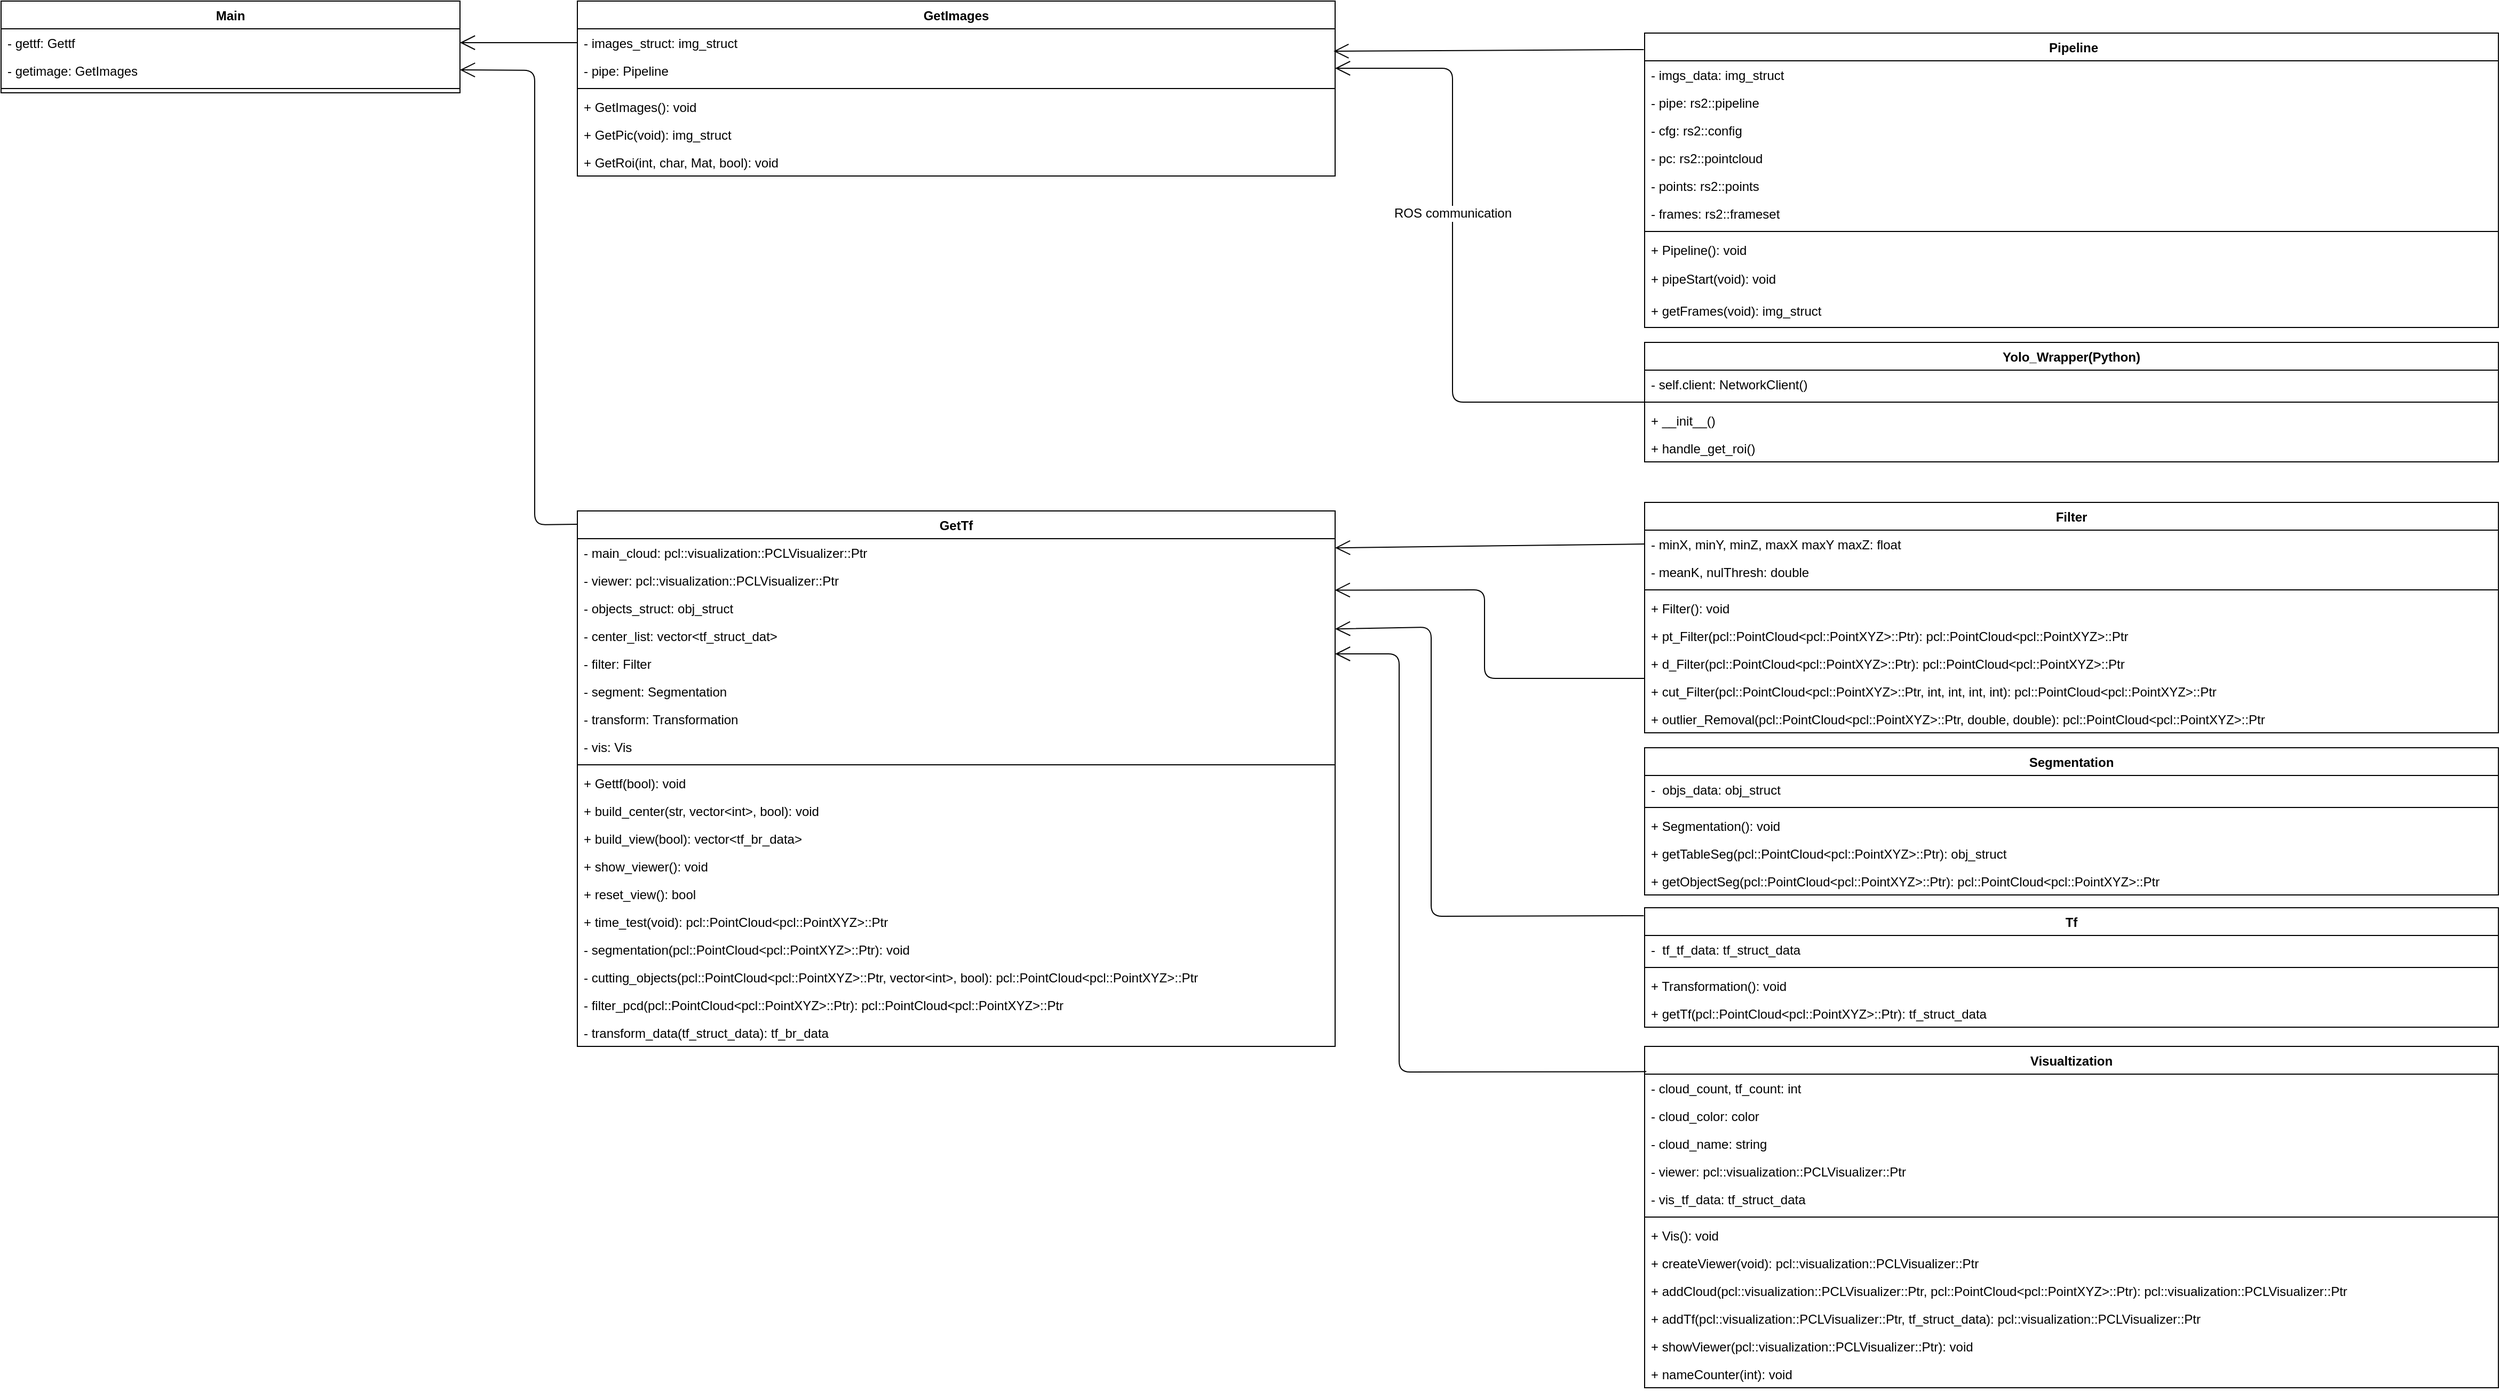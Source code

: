 <mxfile version="12.4.3" type="device" pages="1"><diagram id="rO0mdo0Z23BZPeahZ9SL" name="Page-1"><mxGraphModel dx="3666" dy="1578" grid="1" gridSize="10" guides="1" tooltips="1" connect="1" arrows="1" fold="1" page="1" pageScale="1" pageWidth="850" pageHeight="1100" math="0" shadow="0"><root><mxCell id="0"/><mxCell id="1" parent="0"/><mxCell id="HIsi_3Nj0RYe7BvJdsPi-1" value="Pipeline" style="swimlane;fontStyle=1;align=center;verticalAlign=top;childLayout=stackLayout;horizontal=1;startSize=26;horizontalStack=0;resizeParent=1;resizeParentMax=0;resizeLast=0;collapsible=1;marginBottom=0;spacingLeft=4;spacingTop=0;spacing=2;" parent="1" vertex="1"><mxGeometry x="920" y="50" width="800" height="276" as="geometry"/></mxCell><mxCell id="ok1sYWKy3wzwt7-g7-4R-15" value="- imgs_data: img_struct" style="text;strokeColor=none;fillColor=none;align=left;verticalAlign=top;spacingLeft=4;spacingRight=4;overflow=hidden;rotatable=0;points=[[0,0.5],[1,0.5]];portConstraint=eastwest;spacingTop=0;spacing=2;" parent="HIsi_3Nj0RYe7BvJdsPi-1" vertex="1"><mxGeometry y="26" width="800" height="26" as="geometry"/></mxCell><mxCell id="ok1sYWKy3wzwt7-g7-4R-16" value="- pipe: rs2::pipeline" style="text;strokeColor=none;fillColor=none;align=left;verticalAlign=top;spacingLeft=4;spacingRight=4;overflow=hidden;rotatable=0;points=[[0,0.5],[1,0.5]];portConstraint=eastwest;spacingTop=0;spacing=2;" parent="HIsi_3Nj0RYe7BvJdsPi-1" vertex="1"><mxGeometry y="52" width="800" height="26" as="geometry"/></mxCell><mxCell id="ok1sYWKy3wzwt7-g7-4R-17" value="- cfg: rs2::config" style="text;strokeColor=none;fillColor=none;align=left;verticalAlign=top;spacingLeft=4;spacingRight=4;overflow=hidden;rotatable=0;points=[[0,0.5],[1,0.5]];portConstraint=eastwest;spacingTop=0;spacing=2;" parent="HIsi_3Nj0RYe7BvJdsPi-1" vertex="1"><mxGeometry y="78" width="800" height="26" as="geometry"/></mxCell><mxCell id="ok1sYWKy3wzwt7-g7-4R-18" value="- pc: rs2::pointcloud" style="text;strokeColor=none;fillColor=none;align=left;verticalAlign=top;spacingLeft=4;spacingRight=4;overflow=hidden;rotatable=0;points=[[0,0.5],[1,0.5]];portConstraint=eastwest;spacingTop=0;spacing=2;" parent="HIsi_3Nj0RYe7BvJdsPi-1" vertex="1"><mxGeometry y="104" width="800" height="26" as="geometry"/></mxCell><mxCell id="ok1sYWKy3wzwt7-g7-4R-14" value="- points: rs2::points" style="text;strokeColor=none;fillColor=none;align=left;verticalAlign=top;spacingLeft=4;spacingRight=4;overflow=hidden;rotatable=0;points=[[0,0.5],[1,0.5]];portConstraint=eastwest;spacingTop=0;spacing=2;" parent="HIsi_3Nj0RYe7BvJdsPi-1" vertex="1"><mxGeometry y="130" width="800" height="26" as="geometry"/></mxCell><mxCell id="ok1sYWKy3wzwt7-g7-4R-13" value="- frames: rs2::frameset&#xA;" style="text;strokeColor=none;fillColor=none;align=left;verticalAlign=top;spacingLeft=4;spacingRight=4;overflow=hidden;rotatable=0;points=[[0,0.5],[1,0.5]];portConstraint=eastwest;spacingTop=0;spacing=2;" parent="HIsi_3Nj0RYe7BvJdsPi-1" vertex="1"><mxGeometry y="156" width="800" height="26" as="geometry"/></mxCell><mxCell id="18BfnXjqSlgmNeAh_Z41-7" value="" style="line;strokeWidth=1;fillColor=none;align=left;verticalAlign=middle;spacingTop=0;spacingLeft=3;spacingRight=3;rotatable=0;labelPosition=right;points=[];portConstraint=eastwest;spacing=2;" parent="HIsi_3Nj0RYe7BvJdsPi-1" vertex="1"><mxGeometry y="182" width="800" height="8" as="geometry"/></mxCell><mxCell id="HIsi_3Nj0RYe7BvJdsPi-4" value="+ Pipeline(): void" style="text;strokeColor=none;fillColor=none;align=left;verticalAlign=top;spacingLeft=4;spacingRight=4;overflow=hidden;rotatable=0;points=[[0,0.5],[1,0.5]];portConstraint=eastwest;spacingTop=0;spacing=2;" parent="HIsi_3Nj0RYe7BvJdsPi-1" vertex="1"><mxGeometry y="190" width="800" height="26" as="geometry"/></mxCell><mxCell id="18BfnXjqSlgmNeAh_Z41-1" value="&lt;div align=&quot;left&quot;&gt;+ pipeStart(void): void&lt;br&gt;&lt;/div&gt;" style="text;html=1;strokeColor=none;fillColor=none;align=left;verticalAlign=middle;whiteSpace=wrap;rounded=0;spacingRight=4;spacingLeft=4;spacingTop=0;spacing=2;" parent="HIsi_3Nj0RYe7BvJdsPi-1" vertex="1"><mxGeometry y="216" width="800" height="30" as="geometry"/></mxCell><mxCell id="18BfnXjqSlgmNeAh_Z41-2" value="+ getFrames(void): img_struct" style="text;html=1;strokeColor=none;fillColor=none;align=left;verticalAlign=middle;whiteSpace=wrap;rounded=0;spacingRight=4;spacingLeft=4;spacingTop=0;spacing=2;" parent="HIsi_3Nj0RYe7BvJdsPi-1" vertex="1"><mxGeometry y="246" width="800" height="30" as="geometry"/></mxCell><mxCell id="HIsi_3Nj0RYe7BvJdsPi-6" value="Visualtization" style="swimlane;fontStyle=1;align=center;verticalAlign=top;childLayout=stackLayout;horizontal=1;startSize=26;horizontalStack=0;resizeParent=1;resizeParentMax=0;resizeLast=0;collapsible=1;marginBottom=0;spacingTop=0;spacing=2;" parent="1" vertex="1"><mxGeometry x="920" y="1000" width="800" height="320" as="geometry"/></mxCell><mxCell id="HIsi_3Nj0RYe7BvJdsPi-34" value="- cloud_count, tf_count: int" style="text;strokeColor=none;fillColor=none;align=left;verticalAlign=top;spacingLeft=4;spacingRight=4;overflow=hidden;rotatable=0;points=[[0,0.5],[1,0.5]];portConstraint=eastwest;spacingTop=0;spacing=2;" parent="HIsi_3Nj0RYe7BvJdsPi-6" vertex="1"><mxGeometry y="26" width="800" height="26" as="geometry"/></mxCell><mxCell id="HIsi_3Nj0RYe7BvJdsPi-36" value="- cloud_color: color" style="text;strokeColor=none;fillColor=none;align=left;verticalAlign=top;spacingLeft=4;spacingRight=4;overflow=hidden;rotatable=0;points=[[0,0.5],[1,0.5]];portConstraint=eastwest;spacingTop=0;spacing=2;" parent="HIsi_3Nj0RYe7BvJdsPi-6" vertex="1"><mxGeometry y="52" width="800" height="26" as="geometry"/></mxCell><mxCell id="Me2MbizhRvYAmYym80AJ-8" value="- cloud_name: string" style="text;strokeColor=none;fillColor=none;align=left;verticalAlign=top;spacingLeft=4;spacingRight=4;overflow=hidden;rotatable=0;points=[[0,0.5],[1,0.5]];portConstraint=eastwest;spacingTop=0;spacing=2;" parent="HIsi_3Nj0RYe7BvJdsPi-6" vertex="1"><mxGeometry y="78" width="800" height="26" as="geometry"/></mxCell><mxCell id="HIsi_3Nj0RYe7BvJdsPi-31" value="- viewer: pcl::visualization::PCLVisualizer::Ptr" style="text;strokeColor=none;fillColor=none;align=left;verticalAlign=top;spacingLeft=4;spacingRight=4;overflow=hidden;rotatable=0;points=[[0,0.5],[1,0.5]];portConstraint=eastwest;spacingTop=0;spacing=2;" parent="HIsi_3Nj0RYe7BvJdsPi-6" vertex="1"><mxGeometry y="104" width="800" height="26" as="geometry"/></mxCell><mxCell id="Me2MbizhRvYAmYym80AJ-7" value="- vis_tf_data: tf_struct_data" style="text;strokeColor=none;fillColor=none;align=left;verticalAlign=top;spacingLeft=4;spacingRight=4;overflow=hidden;rotatable=0;points=[[0,0.5],[1,0.5]];portConstraint=eastwest;spacingTop=0;spacing=2;" parent="HIsi_3Nj0RYe7BvJdsPi-6" vertex="1"><mxGeometry y="130" width="800" height="26" as="geometry"/></mxCell><mxCell id="HIsi_3Nj0RYe7BvJdsPi-8" value="" style="line;strokeWidth=1;fillColor=none;align=left;verticalAlign=middle;spacingTop=0;spacingLeft=3;spacingRight=3;rotatable=0;labelPosition=right;points=[];portConstraint=eastwest;spacing=2;" parent="HIsi_3Nj0RYe7BvJdsPi-6" vertex="1"><mxGeometry y="156" width="800" height="8" as="geometry"/></mxCell><mxCell id="fBQFife1xkT06wB01PSM-3" value="+ Vis(): void" style="text;strokeColor=none;fillColor=none;align=left;verticalAlign=top;spacingLeft=4;spacingRight=4;overflow=hidden;rotatable=0;points=[[0,0.5],[1,0.5]];portConstraint=eastwest;spacingTop=0;spacing=2;" vertex="1" parent="HIsi_3Nj0RYe7BvJdsPi-6"><mxGeometry y="164" width="800" height="26" as="geometry"/></mxCell><mxCell id="HIsi_3Nj0RYe7BvJdsPi-15" value="+ createViewer(void): pcl::visualization::PCLVisualizer::Ptr" style="text;strokeColor=none;fillColor=none;align=left;verticalAlign=top;spacingLeft=4;spacingRight=4;overflow=hidden;rotatable=0;points=[[0,0.5],[1,0.5]];portConstraint=eastwest;spacingTop=0;spacing=2;" parent="HIsi_3Nj0RYe7BvJdsPi-6" vertex="1"><mxGeometry y="190" width="800" height="26" as="geometry"/></mxCell><mxCell id="HIsi_3Nj0RYe7BvJdsPi-37" value="+ addCloud(pcl::visualization::PCLVisualizer::Ptr, pcl::PointCloud&lt;pcl::PointXYZ&gt;::Ptr): pcl::visualization::PCLVisualizer::Ptr" style="text;strokeColor=none;fillColor=none;align=left;verticalAlign=top;spacingLeft=4;spacingRight=4;overflow=hidden;rotatable=0;points=[[0,0.5],[1,0.5]];portConstraint=eastwest;spacingTop=0;spacing=2;" parent="HIsi_3Nj0RYe7BvJdsPi-6" vertex="1"><mxGeometry y="216" width="800" height="26" as="geometry"/></mxCell><mxCell id="u7ziaBiFjHm4syPlDuHI-1" value="+ addTf(pcl::visualization::PCLVisualizer::Ptr, tf_struct_data): pcl::visualization::PCLVisualizer::Ptr" style="text;strokeColor=none;fillColor=none;align=left;verticalAlign=top;spacingLeft=4;spacingRight=4;overflow=hidden;rotatable=0;points=[[0,0.5],[1,0.5]];portConstraint=eastwest;spacingTop=0;spacing=2;" parent="HIsi_3Nj0RYe7BvJdsPi-6" vertex="1"><mxGeometry y="242" width="800" height="26" as="geometry"/></mxCell><mxCell id="Wdoib3fpIFbqhbCEzAN1-9" value="+ showViewer(pcl::visualization::PCLVisualizer::Ptr): void" style="text;strokeColor=none;fillColor=none;align=left;verticalAlign=top;spacingLeft=4;spacingRight=4;overflow=hidden;rotatable=0;points=[[0,0.5],[1,0.5]];portConstraint=eastwest;spacingTop=0;spacing=2;" parent="HIsi_3Nj0RYe7BvJdsPi-6" vertex="1"><mxGeometry y="268" width="800" height="26" as="geometry"/></mxCell><mxCell id="HIsi_3Nj0RYe7BvJdsPi-9" value="+ nameCounter(int): void" style="text;strokeColor=none;fillColor=none;align=left;verticalAlign=top;spacingLeft=4;spacingRight=4;overflow=hidden;rotatable=0;points=[[0,0.5],[1,0.5]];portConstraint=eastwest;spacingTop=0;spacing=2;" parent="HIsi_3Nj0RYe7BvJdsPi-6" vertex="1"><mxGeometry y="294" width="800" height="26" as="geometry"/></mxCell><mxCell id="HIsi_3Nj0RYe7BvJdsPi-10" value="Main" style="swimlane;fontStyle=1;align=center;verticalAlign=top;childLayout=stackLayout;horizontal=1;startSize=26;horizontalStack=0;resizeParent=1;resizeParentMax=0;resizeLast=0;collapsible=1;marginBottom=0;" parent="1" vertex="1"><mxGeometry x="-620" y="20" width="430" height="86" as="geometry"/></mxCell><mxCell id="-PtqeOpKMAuD7HerTCG5-8" value="- gettf: Gettf" style="text;strokeColor=none;fillColor=none;align=left;verticalAlign=top;spacingLeft=4;spacingRight=4;overflow=hidden;rotatable=0;points=[[0,0.5],[1,0.5]];portConstraint=eastwest;spacingTop=0;spacing=2;" parent="HIsi_3Nj0RYe7BvJdsPi-10" vertex="1"><mxGeometry y="26" width="430" height="26" as="geometry"/></mxCell><mxCell id="-PtqeOpKMAuD7HerTCG5-9" value="- getimage: GetImages" style="text;strokeColor=none;fillColor=none;align=left;verticalAlign=top;spacingLeft=4;spacingRight=4;overflow=hidden;rotatable=0;points=[[0,0.5],[1,0.5]];portConstraint=eastwest;spacingTop=0;spacing=2;" parent="HIsi_3Nj0RYe7BvJdsPi-10" vertex="1"><mxGeometry y="52" width="430" height="26" as="geometry"/></mxCell><mxCell id="HIsi_3Nj0RYe7BvJdsPi-12" value="" style="line;strokeWidth=1;fillColor=none;align=left;verticalAlign=middle;spacingTop=-1;spacingLeft=3;spacingRight=3;rotatable=0;labelPosition=right;points=[];portConstraint=eastwest;" parent="HIsi_3Nj0RYe7BvJdsPi-10" vertex="1"><mxGeometry y="78" width="430" height="8" as="geometry"/></mxCell><mxCell id="HIsi_3Nj0RYe7BvJdsPi-22" value="GetTf" style="swimlane;fontStyle=1;align=center;verticalAlign=top;childLayout=stackLayout;horizontal=1;startSize=26;horizontalStack=0;resizeParent=1;resizeParentMax=0;resizeLast=0;collapsible=1;marginBottom=0;spacingTop=0;spacing=2;" parent="1" vertex="1"><mxGeometry x="-80" y="498" width="710" height="502" as="geometry"/></mxCell><mxCell id="Wdoib3fpIFbqhbCEzAN1-18" value="- main_cloud: pcl::visualization::PCLVisualizer::Ptr" style="text;strokeColor=none;fillColor=none;align=left;verticalAlign=top;spacingLeft=4;spacingRight=4;overflow=hidden;rotatable=0;points=[[0,0.5],[1,0.5]];portConstraint=eastwest;spacingTop=0;spacing=2;" parent="HIsi_3Nj0RYe7BvJdsPi-22" vertex="1"><mxGeometry y="26" width="710" height="26" as="geometry"/></mxCell><mxCell id="gz7pYdb8E-jPGKPSXRH7-1" value="- viewer: pcl::visualization::PCLVisualizer::Ptr" style="text;strokeColor=none;fillColor=none;align=left;verticalAlign=top;spacingLeft=4;spacingRight=4;overflow=hidden;rotatable=0;points=[[0,0.5],[1,0.5]];portConstraint=eastwest;spacingTop=0;spacing=2;" parent="HIsi_3Nj0RYe7BvJdsPi-22" vertex="1"><mxGeometry y="52" width="710" height="26" as="geometry"/></mxCell><mxCell id="dneKjizdSWfvN2k3aJgB-3" value="- objects_struct: obj_struct" style="text;strokeColor=none;fillColor=none;align=left;verticalAlign=top;spacingLeft=4;spacingRight=4;overflow=hidden;rotatable=0;points=[[0,0.5],[1,0.5]];portConstraint=eastwest;spacingTop=0;spacing=2;" parent="HIsi_3Nj0RYe7BvJdsPi-22" vertex="1"><mxGeometry y="78" width="710" height="26" as="geometry"/></mxCell><mxCell id="dneKjizdSWfvN2k3aJgB-2" value="- center_list: vector&lt;tf_struct_dat&gt;" style="text;strokeColor=none;fillColor=none;align=left;verticalAlign=top;spacingLeft=4;spacingRight=4;overflow=hidden;rotatable=0;points=[[0,0.5],[1,0.5]];portConstraint=eastwest;spacingTop=0;spacing=2;" parent="HIsi_3Nj0RYe7BvJdsPi-22" vertex="1"><mxGeometry y="104" width="710" height="26" as="geometry"/></mxCell><mxCell id="Wdoib3fpIFbqhbCEzAN1-19" value="- filter: Filter" style="text;strokeColor=none;fillColor=none;align=left;verticalAlign=top;spacingLeft=4;spacingRight=4;overflow=hidden;rotatable=0;points=[[0,0.5],[1,0.5]];portConstraint=eastwest;spacingTop=0;spacing=2;" parent="HIsi_3Nj0RYe7BvJdsPi-22" vertex="1"><mxGeometry y="130" width="710" height="26" as="geometry"/></mxCell><mxCell id="HIsi_3Nj0RYe7BvJdsPi-17" value="- segment: Segmentation" style="text;strokeColor=none;fillColor=none;align=left;verticalAlign=top;spacingLeft=4;spacingRight=4;overflow=hidden;rotatable=0;points=[[0,0.5],[1,0.5]];portConstraint=eastwest;spacingTop=0;spacing=2;" parent="HIsi_3Nj0RYe7BvJdsPi-22" vertex="1"><mxGeometry y="156" width="710" height="26" as="geometry"/></mxCell><mxCell id="Wdoib3fpIFbqhbCEzAN1-17" value="- transform: Transformation" style="text;strokeColor=none;fillColor=none;align=left;verticalAlign=top;spacingLeft=4;spacingRight=4;overflow=hidden;rotatable=0;points=[[0,0.5],[1,0.5]];portConstraint=eastwest;spacingTop=0;spacing=2;" parent="HIsi_3Nj0RYe7BvJdsPi-22" vertex="1"><mxGeometry y="182" width="710" height="26" as="geometry"/></mxCell><mxCell id="HIsi_3Nj0RYe7BvJdsPi-18" value="- vis: Vis" style="text;strokeColor=none;fillColor=none;align=left;verticalAlign=top;spacingLeft=4;spacingRight=4;overflow=hidden;rotatable=0;points=[[0,0.5],[1,0.5]];portConstraint=eastwest;spacingTop=0;spacing=2;" parent="HIsi_3Nj0RYe7BvJdsPi-22" vertex="1"><mxGeometry y="208" width="710" height="26" as="geometry"/></mxCell><mxCell id="HIsi_3Nj0RYe7BvJdsPi-23" value="" style="line;strokeWidth=1;fillColor=none;align=left;verticalAlign=middle;spacingTop=0;spacingLeft=3;spacingRight=3;rotatable=0;labelPosition=right;points=[];portConstraint=eastwest;spacing=2;" parent="HIsi_3Nj0RYe7BvJdsPi-22" vertex="1"><mxGeometry y="234" width="710" height="8" as="geometry"/></mxCell><mxCell id="Me2MbizhRvYAmYym80AJ-9" value="+ Gettf(bool): void" style="text;strokeColor=none;fillColor=none;align=left;verticalAlign=top;spacingLeft=4;spacingRight=4;overflow=hidden;rotatable=0;points=[[0,0.5],[1,0.5]];portConstraint=eastwest;spacingTop=0;spacing=2;" parent="HIsi_3Nj0RYe7BvJdsPi-22" vertex="1"><mxGeometry y="242" width="710" height="26" as="geometry"/></mxCell><mxCell id="Me2MbizhRvYAmYym80AJ-16" value="+ build_center(str, vector&lt;int&gt;, bool): void" style="text;strokeColor=none;fillColor=none;align=left;verticalAlign=top;spacingLeft=4;spacingRight=4;overflow=hidden;rotatable=0;points=[[0,0.5],[1,0.5]];portConstraint=eastwest;spacingTop=0;spacing=2;" parent="HIsi_3Nj0RYe7BvJdsPi-22" vertex="1"><mxGeometry y="268" width="710" height="26" as="geometry"/></mxCell><mxCell id="Me2MbizhRvYAmYym80AJ-14" value="+ build_view(bool): vector&lt;tf_br_data&gt;" style="text;strokeColor=none;fillColor=none;align=left;verticalAlign=top;spacingLeft=4;spacingRight=4;overflow=hidden;rotatable=0;points=[[0,0.5],[1,0.5]];portConstraint=eastwest;spacingTop=0;spacing=2;" parent="HIsi_3Nj0RYe7BvJdsPi-22" vertex="1"><mxGeometry y="294" width="710" height="26" as="geometry"/></mxCell><mxCell id="dneKjizdSWfvN2k3aJgB-5" value="+ show_viewer(): void" style="text;strokeColor=none;fillColor=none;align=left;verticalAlign=top;spacingLeft=4;spacingRight=4;overflow=hidden;rotatable=0;points=[[0,0.5],[1,0.5]];portConstraint=eastwest;spacingTop=0;spacing=2;" parent="HIsi_3Nj0RYe7BvJdsPi-22" vertex="1"><mxGeometry y="320" width="710" height="26" as="geometry"/></mxCell><mxCell id="-PtqeOpKMAuD7HerTCG5-15" value="+ reset_view(): bool" style="text;strokeColor=none;fillColor=none;align=left;verticalAlign=top;spacingLeft=4;spacingRight=4;overflow=hidden;rotatable=0;points=[[0,0.5],[1,0.5]];portConstraint=eastwest;spacingTop=0;spacing=2;" parent="HIsi_3Nj0RYe7BvJdsPi-22" vertex="1"><mxGeometry y="346" width="710" height="26" as="geometry"/></mxCell><mxCell id="Me2MbizhRvYAmYym80AJ-15" value="+ time_test(void): pcl::PointCloud&lt;pcl::PointXYZ&gt;::Ptr" style="text;strokeColor=none;fillColor=none;align=left;verticalAlign=top;spacingLeft=4;spacingRight=4;overflow=hidden;rotatable=0;points=[[0,0.5],[1,0.5]];portConstraint=eastwest;spacingTop=0;spacing=2;" parent="HIsi_3Nj0RYe7BvJdsPi-22" vertex="1"><mxGeometry y="372" width="710" height="26" as="geometry"/></mxCell><mxCell id="gz7pYdb8E-jPGKPSXRH7-3" value="- segmentation(pcl::PointCloud&lt;pcl::PointXYZ&gt;::Ptr): void&#xA;" style="text;strokeColor=none;fillColor=none;align=left;verticalAlign=top;spacingLeft=4;spacingRight=4;overflow=hidden;rotatable=0;points=[[0,0.5],[1,0.5]];portConstraint=eastwest;spacingTop=0;spacing=2;" parent="HIsi_3Nj0RYe7BvJdsPi-22" vertex="1"><mxGeometry y="398" width="710" height="26" as="geometry"/></mxCell><mxCell id="gz7pYdb8E-jPGKPSXRH7-2" value="- cutting_objects(pcl::PointCloud&lt;pcl::PointXYZ&gt;::Ptr, vector&lt;int&gt;, bool): pcl::PointCloud&lt;pcl::PointXYZ&gt;::Ptr&#xA;" style="text;strokeColor=none;fillColor=none;align=left;verticalAlign=top;spacingLeft=4;spacingRight=4;overflow=hidden;rotatable=0;points=[[0,0.5],[1,0.5]];portConstraint=eastwest;spacingTop=0;spacing=2;" parent="HIsi_3Nj0RYe7BvJdsPi-22" vertex="1"><mxGeometry y="424" width="710" height="26" as="geometry"/></mxCell><mxCell id="gz7pYdb8E-jPGKPSXRH7-26" value="- filter_pcd(pcl::PointCloud&lt;pcl::PointXYZ&gt;::Ptr): pcl::PointCloud&lt;pcl::PointXYZ&gt;::Ptr&#xA;" style="text;strokeColor=none;fillColor=none;align=left;verticalAlign=top;spacingLeft=4;spacingRight=4;overflow=hidden;rotatable=0;points=[[0,0.5],[1,0.5]];portConstraint=eastwest;spacingTop=0;spacing=2;" parent="HIsi_3Nj0RYe7BvJdsPi-22" vertex="1"><mxGeometry y="450" width="710" height="26" as="geometry"/></mxCell><mxCell id="gz7pYdb8E-jPGKPSXRH7-4" value="- transform_data(tf_struct_data): tf_br_data&#xA;" style="text;strokeColor=none;fillColor=none;align=left;verticalAlign=top;spacingLeft=4;spacingRight=4;overflow=hidden;rotatable=0;points=[[0,0.5],[1,0.5]];portConstraint=eastwest;spacingTop=0;spacing=2;" parent="HIsi_3Nj0RYe7BvJdsPi-22" vertex="1"><mxGeometry y="476" width="710" height="26" as="geometry"/></mxCell><mxCell id="Wdoib3fpIFbqhbCEzAN1-1" value="Filter" style="swimlane;fontStyle=1;align=center;verticalAlign=top;childLayout=stackLayout;horizontal=1;startSize=26;horizontalStack=0;resizeParent=1;resizeParentMax=0;resizeLast=0;collapsible=1;marginBottom=0;spacingTop=0;spacing=2;" parent="1" vertex="1"><mxGeometry x="920" y="490" width="800" height="216" as="geometry"/></mxCell><mxCell id="Me2MbizhRvYAmYym80AJ-4" value="- minX, minY, minZ, maxX maxY maxZ: float" style="text;strokeColor=none;fillColor=none;align=left;verticalAlign=top;spacingLeft=4;spacingRight=4;overflow=hidden;rotatable=0;points=[[0,0.5],[1,0.5]];portConstraint=eastwest;spacingTop=0;spacing=2;" parent="Wdoib3fpIFbqhbCEzAN1-1" vertex="1"><mxGeometry y="26" width="800" height="26" as="geometry"/></mxCell><mxCell id="fBQFife1xkT06wB01PSM-1" value="- meanK, nulThresh: double" style="text;strokeColor=none;fillColor=none;align=left;verticalAlign=top;spacingLeft=4;spacingRight=4;overflow=hidden;rotatable=0;points=[[0,0.5],[1,0.5]];portConstraint=eastwest;spacingTop=0;spacing=2;" vertex="1" parent="Wdoib3fpIFbqhbCEzAN1-1"><mxGeometry y="52" width="800" height="26" as="geometry"/></mxCell><mxCell id="Wdoib3fpIFbqhbCEzAN1-3" value="" style="line;strokeWidth=1;fillColor=none;align=left;verticalAlign=middle;spacingTop=0;spacingLeft=3;spacingRight=3;rotatable=0;labelPosition=right;points=[];portConstraint=eastwest;spacing=2;" parent="Wdoib3fpIFbqhbCEzAN1-1" vertex="1"><mxGeometry y="78" width="800" height="8" as="geometry"/></mxCell><mxCell id="Wdoib3fpIFbqhbCEzAN1-2" value="+ Filter(): void" style="text;strokeColor=none;fillColor=none;align=left;verticalAlign=top;spacingLeft=4;spacingRight=4;overflow=hidden;rotatable=0;points=[[0,0.5],[1,0.5]];portConstraint=eastwest;spacingTop=0;spacing=2;" parent="Wdoib3fpIFbqhbCEzAN1-1" vertex="1"><mxGeometry y="86" width="800" height="26" as="geometry"/></mxCell><mxCell id="Wdoib3fpIFbqhbCEzAN1-4" value="+ pt_Filter(pcl::PointCloud&lt;pcl::PointXYZ&gt;::Ptr): pcl::PointCloud&lt;pcl::PointXYZ&gt;::Ptr" style="text;strokeColor=none;fillColor=none;align=left;verticalAlign=top;spacingLeft=4;spacingRight=4;overflow=hidden;rotatable=0;points=[[0,0.5],[1,0.5]];portConstraint=eastwest;spacingTop=0;spacing=2;" parent="Wdoib3fpIFbqhbCEzAN1-1" vertex="1"><mxGeometry y="112" width="800" height="26" as="geometry"/></mxCell><mxCell id="-PtqeOpKMAuD7HerTCG5-16" value="+ d_Filter(pcl::PointCloud&lt;pcl::PointXYZ&gt;::Ptr): pcl::PointCloud&lt;pcl::PointXYZ&gt;::Ptr" style="text;strokeColor=none;fillColor=none;align=left;verticalAlign=top;spacingLeft=4;spacingRight=4;overflow=hidden;rotatable=0;points=[[0,0.5],[1,0.5]];portConstraint=eastwest;spacingTop=0;spacing=2;" parent="Wdoib3fpIFbqhbCEzAN1-1" vertex="1"><mxGeometry y="138" width="800" height="26" as="geometry"/></mxCell><mxCell id="-PtqeOpKMAuD7HerTCG5-17" value="+ cut_Filter(pcl::PointCloud&lt;pcl::PointXYZ&gt;::Ptr, int, int, int, int): pcl::PointCloud&lt;pcl::PointXYZ&gt;::Ptr" style="text;strokeColor=none;fillColor=none;align=left;verticalAlign=top;spacingLeft=4;spacingRight=4;overflow=hidden;rotatable=0;points=[[0,0.5],[1,0.5]];portConstraint=eastwest;spacingTop=0;spacing=2;" parent="Wdoib3fpIFbqhbCEzAN1-1" vertex="1"><mxGeometry y="164" width="800" height="26" as="geometry"/></mxCell><mxCell id="Me2MbizhRvYAmYym80AJ-2" value="+ outlier_Removal(pcl::PointCloud&lt;pcl::PointXYZ&gt;::Ptr, double, double): pcl::PointCloud&lt;pcl::PointXYZ&gt;::Ptr" style="text;strokeColor=none;fillColor=none;align=left;verticalAlign=top;spacingLeft=4;spacingRight=4;overflow=hidden;rotatable=0;points=[[0,0.5],[1,0.5]];portConstraint=eastwest;spacingTop=0;spacing=2;" parent="Wdoib3fpIFbqhbCEzAN1-1" vertex="1"><mxGeometry y="190" width="800" height="26" as="geometry"/></mxCell><mxCell id="Wdoib3fpIFbqhbCEzAN1-5" value="Segmentation" style="swimlane;fontStyle=1;align=center;verticalAlign=top;childLayout=stackLayout;horizontal=1;startSize=26;horizontalStack=0;resizeParent=1;resizeParentMax=0;resizeLast=0;collapsible=1;marginBottom=0;spacingTop=0;spacing=2;" parent="1" vertex="1"><mxGeometry x="920" y="720" width="800" height="138" as="geometry"/></mxCell><mxCell id="Wdoib3fpIFbqhbCEzAN1-6" value="-  objs_data: obj_struct" style="text;strokeColor=none;fillColor=none;align=left;verticalAlign=top;spacingLeft=4;spacingRight=4;overflow=hidden;rotatable=0;points=[[0,0.5],[1,0.5]];portConstraint=eastwest;spacingTop=0;spacing=2;" parent="Wdoib3fpIFbqhbCEzAN1-5" vertex="1"><mxGeometry y="26" width="800" height="26" as="geometry"/></mxCell><mxCell id="Wdoib3fpIFbqhbCEzAN1-7" value="" style="line;strokeWidth=1;fillColor=none;align=left;verticalAlign=middle;spacingTop=0;spacingLeft=3;spacingRight=3;rotatable=0;labelPosition=right;points=[];portConstraint=eastwest;spacing=2;" parent="Wdoib3fpIFbqhbCEzAN1-5" vertex="1"><mxGeometry y="52" width="800" height="8" as="geometry"/></mxCell><mxCell id="Me2MbizhRvYAmYym80AJ-5" value="+ Segmentation(): void" style="text;strokeColor=none;fillColor=none;align=left;verticalAlign=top;spacingLeft=4;spacingRight=4;overflow=hidden;rotatable=0;points=[[0,0.5],[1,0.5]];portConstraint=eastwest;spacingTop=0;spacing=2;" parent="Wdoib3fpIFbqhbCEzAN1-5" vertex="1"><mxGeometry y="60" width="800" height="26" as="geometry"/></mxCell><mxCell id="Wdoib3fpIFbqhbCEzAN1-12" value="+ getTableSeg(pcl::PointCloud&lt;pcl::PointXYZ&gt;::Ptr): obj_struct" style="text;strokeColor=none;fillColor=none;align=left;verticalAlign=top;spacingLeft=4;spacingRight=4;overflow=hidden;rotatable=0;points=[[0,0.5],[1,0.5]];portConstraint=eastwest;spacingTop=0;spacing=2;" parent="Wdoib3fpIFbqhbCEzAN1-5" vertex="1"><mxGeometry y="86" width="800" height="26" as="geometry"/></mxCell><mxCell id="Wdoib3fpIFbqhbCEzAN1-8" value="+ getObjectSeg(pcl::PointCloud&lt;pcl::PointXYZ&gt;::Ptr): pcl::PointCloud&lt;pcl::PointXYZ&gt;::Ptr" style="text;strokeColor=none;fillColor=none;align=left;verticalAlign=top;spacingLeft=4;spacingRight=4;overflow=hidden;rotatable=0;points=[[0,0.5],[1,0.5]];portConstraint=eastwest;spacingTop=0;spacing=2;" parent="Wdoib3fpIFbqhbCEzAN1-5" vertex="1"><mxGeometry y="112" width="800" height="26" as="geometry"/></mxCell><mxCell id="Wdoib3fpIFbqhbCEzAN1-13" value="Tf" style="swimlane;fontStyle=1;align=center;verticalAlign=top;childLayout=stackLayout;horizontal=1;startSize=26;horizontalStack=0;resizeParent=1;resizeParentMax=0;resizeLast=0;collapsible=1;marginBottom=0;spacingTop=0;spacing=2;" parent="1" vertex="1"><mxGeometry x="920" y="870" width="800" height="112" as="geometry"/></mxCell><mxCell id="Wdoib3fpIFbqhbCEzAN1-14" value="-  tf_tf_data: tf_struct_data" style="text;strokeColor=none;fillColor=none;align=left;verticalAlign=top;spacingLeft=4;spacingRight=4;overflow=hidden;rotatable=0;points=[[0,0.5],[1,0.5]];portConstraint=eastwest;spacingTop=0;spacing=2;" parent="Wdoib3fpIFbqhbCEzAN1-13" vertex="1"><mxGeometry y="26" width="800" height="26" as="geometry"/></mxCell><mxCell id="Wdoib3fpIFbqhbCEzAN1-15" value="" style="line;strokeWidth=1;fillColor=none;align=left;verticalAlign=middle;spacingTop=0;spacingLeft=3;spacingRight=3;rotatable=0;labelPosition=right;points=[];portConstraint=eastwest;spacing=2;" parent="Wdoib3fpIFbqhbCEzAN1-13" vertex="1"><mxGeometry y="52" width="800" height="8" as="geometry"/></mxCell><mxCell id="Me2MbizhRvYAmYym80AJ-6" value="+ Transformation(): void" style="text;strokeColor=none;fillColor=none;align=left;verticalAlign=top;spacingLeft=4;spacingRight=4;overflow=hidden;rotatable=0;points=[[0,0.5],[1,0.5]];portConstraint=eastwest;spacingTop=0;spacing=2;" parent="Wdoib3fpIFbqhbCEzAN1-13" vertex="1"><mxGeometry y="60" width="800" height="26" as="geometry"/></mxCell><mxCell id="Wdoib3fpIFbqhbCEzAN1-16" value="+ getTf(pcl::PointCloud&lt;pcl::PointXYZ&gt;::Ptr): tf_struct_data" style="text;strokeColor=none;fillColor=none;align=left;verticalAlign=top;spacingLeft=4;spacingRight=4;overflow=hidden;rotatable=0;points=[[0,0.5],[1,0.5]];portConstraint=eastwest;spacingTop=0;spacing=2;" parent="Wdoib3fpIFbqhbCEzAN1-13" vertex="1"><mxGeometry y="86" width="800" height="26" as="geometry"/></mxCell><mxCell id="Me2MbizhRvYAmYym80AJ-10" value="Yolo_Wrapper(Python)" style="swimlane;fontStyle=1;align=center;verticalAlign=top;childLayout=stackLayout;horizontal=1;startSize=26;horizontalStack=0;resizeParent=1;resizeParentMax=0;resizeLast=0;collapsible=1;marginBottom=0;spacingTop=0;spacing=2;" parent="1" vertex="1"><mxGeometry x="920" y="340" width="800" height="112" as="geometry"/></mxCell><mxCell id="-PtqeOpKMAuD7HerTCG5-11" value="- self.client: NetworkClient()" style="text;strokeColor=none;fillColor=none;align=left;verticalAlign=top;spacingLeft=4;spacingRight=4;overflow=hidden;rotatable=0;points=[[0,0.5],[1,0.5]];portConstraint=eastwest;spacingTop=0;spacing=2;" parent="Me2MbizhRvYAmYym80AJ-10" vertex="1"><mxGeometry y="26" width="800" height="26" as="geometry"/></mxCell><mxCell id="Me2MbizhRvYAmYym80AJ-11" value="" style="line;strokeWidth=1;fillColor=none;align=left;verticalAlign=middle;spacingTop=0;spacingLeft=3;spacingRight=3;rotatable=0;labelPosition=right;points=[];portConstraint=eastwest;spacing=2;" parent="Me2MbizhRvYAmYym80AJ-10" vertex="1"><mxGeometry y="52" width="800" height="8" as="geometry"/></mxCell><mxCell id="-PtqeOpKMAuD7HerTCG5-13" value="+ __init__()" style="text;strokeColor=none;fillColor=none;align=left;verticalAlign=top;spacingLeft=4;spacingRight=4;overflow=hidden;rotatable=0;points=[[0,0.5],[1,0.5]];portConstraint=eastwest;spacingTop=0;spacing=2;" parent="Me2MbizhRvYAmYym80AJ-10" vertex="1"><mxGeometry y="60" width="800" height="26" as="geometry"/></mxCell><mxCell id="-PtqeOpKMAuD7HerTCG5-12" value="+ handle_get_roi()" style="text;strokeColor=none;fillColor=none;align=left;verticalAlign=top;spacingLeft=4;spacingRight=4;overflow=hidden;rotatable=0;points=[[0,0.5],[1,0.5]];portConstraint=eastwest;spacingTop=0;spacing=2;" parent="Me2MbizhRvYAmYym80AJ-10" vertex="1"><mxGeometry y="86" width="800" height="26" as="geometry"/></mxCell><mxCell id="dBKplNuwDuLJMfOivw6c-3" value="GetImages" style="swimlane;fontStyle=1;align=center;verticalAlign=top;childLayout=stackLayout;horizontal=1;startSize=26;horizontalStack=0;resizeParent=1;resizeParentMax=0;resizeLast=0;collapsible=1;marginBottom=0;" parent="1" vertex="1"><mxGeometry x="-80" y="20" width="710" height="164" as="geometry"/></mxCell><mxCell id="ok1sYWKy3wzwt7-g7-4R-20" value="- images_struct: img_struct" style="text;strokeColor=none;fillColor=none;align=left;verticalAlign=top;spacingLeft=4;spacingRight=4;overflow=hidden;rotatable=0;points=[[0,0.5],[1,0.5]];portConstraint=eastwest;spacingTop=0;spacing=2;" parent="dBKplNuwDuLJMfOivw6c-3" vertex="1"><mxGeometry y="26" width="710" height="26" as="geometry"/></mxCell><mxCell id="ok1sYWKy3wzwt7-g7-4R-21" value="- pipe: Pipeline" style="text;strokeColor=none;fillColor=none;align=left;verticalAlign=top;spacingLeft=4;spacingRight=4;overflow=hidden;rotatable=0;points=[[0,0.5],[1,0.5]];portConstraint=eastwest;spacingTop=0;spacing=2;" parent="dBKplNuwDuLJMfOivw6c-3" vertex="1"><mxGeometry y="52" width="710" height="26" as="geometry"/></mxCell><mxCell id="dBKplNuwDuLJMfOivw6c-9" value="" style="line;strokeWidth=1;fillColor=none;align=left;verticalAlign=middle;spacingTop=0;spacingLeft=3;spacingRight=3;rotatable=0;labelPosition=right;points=[];portConstraint=eastwest;spacing=2;" parent="dBKplNuwDuLJMfOivw6c-3" vertex="1"><mxGeometry y="78" width="710" height="8" as="geometry"/></mxCell><mxCell id="ok1sYWKy3wzwt7-g7-4R-22" value="+ GetImages(): void&#xA;" style="text;strokeColor=none;fillColor=none;align=left;verticalAlign=top;spacingLeft=4;spacingRight=4;overflow=hidden;rotatable=0;points=[[0,0.5],[1,0.5]];portConstraint=eastwest;spacingTop=0;spacing=2;" parent="dBKplNuwDuLJMfOivw6c-3" vertex="1"><mxGeometry y="86" width="710" height="26" as="geometry"/></mxCell><mxCell id="ok1sYWKy3wzwt7-g7-4R-23" value="+ GetPic(void): img_struct" style="text;strokeColor=none;fillColor=none;align=left;verticalAlign=top;spacingLeft=4;spacingRight=4;overflow=hidden;rotatable=0;points=[[0,0.5],[1,0.5]];portConstraint=eastwest;spacingTop=0;spacing=2;" parent="dBKplNuwDuLJMfOivw6c-3" vertex="1"><mxGeometry y="112" width="710" height="26" as="geometry"/></mxCell><mxCell id="ok1sYWKy3wzwt7-g7-4R-24" value="+ GetRoi(int, char, Mat, bool): void&#xA;" style="text;strokeColor=none;fillColor=none;align=left;verticalAlign=top;spacingLeft=4;spacingRight=4;overflow=hidden;rotatable=0;points=[[0,0.5],[1,0.5]];portConstraint=eastwest;spacingTop=0;spacing=2;" parent="dBKplNuwDuLJMfOivw6c-3" vertex="1"><mxGeometry y="138" width="710" height="26" as="geometry"/></mxCell><mxCell id="dneKjizdSWfvN2k3aJgB-15" value="" style="endArrow=open;endFill=1;endSize=12;html=1;exitX=0.002;exitY=0.074;exitDx=0;exitDy=0;exitPerimeter=0;spacingTop=0;spacing=2;" parent="1" source="HIsi_3Nj0RYe7BvJdsPi-6" edge="1"><mxGeometry width="160" relative="1" as="geometry"><mxPoint x="530" y="1100" as="sourcePoint"/><mxPoint x="630" y="632" as="targetPoint"/><Array as="points"><mxPoint x="690" y="1024"/><mxPoint x="690" y="632"/><mxPoint x="660" y="632"/></Array></mxGeometry></mxCell><mxCell id="dneKjizdSWfvN2k3aJgB-19" value="" style="endArrow=open;endFill=1;endSize=12;html=1;exitX=-0.001;exitY=0.067;exitDx=0;exitDy=0;exitPerimeter=0;spacingTop=0;spacing=2;" parent="1" source="Wdoib3fpIFbqhbCEzAN1-13" target="dneKjizdSWfvN2k3aJgB-2" edge="1"><mxGeometry width="160" relative="1" as="geometry"><mxPoint x="130" y="1260" as="sourcePoint"/><mxPoint x="290" y="1260" as="targetPoint"/><Array as="points"><mxPoint x="720" y="878"/><mxPoint x="720" y="607"/></Array></mxGeometry></mxCell><mxCell id="dneKjizdSWfvN2k3aJgB-20" value="" style="endArrow=open;endFill=1;endSize=12;html=1;entryX=1.002;entryY=-0.068;entryDx=0;entryDy=0;entryPerimeter=0;spacingTop=0;spacing=2;" parent="1" edge="1"><mxGeometry width="160" relative="1" as="geometry"><mxPoint x="920" y="655" as="sourcePoint"/><mxPoint x="629.82" y="572.232" as="targetPoint"/><Array as="points"><mxPoint x="770" y="655"/><mxPoint x="770" y="572"/></Array></mxGeometry></mxCell><mxCell id="dneKjizdSWfvN2k3aJgB-22" value="" style="endArrow=open;endFill=1;endSize=12;html=1;exitX=-0.001;exitY=0.056;exitDx=0;exitDy=0;exitPerimeter=0;entryX=0.998;entryY=0.808;entryDx=0;entryDy=0;spacingTop=0;spacing=2;entryPerimeter=0;" parent="1" source="HIsi_3Nj0RYe7BvJdsPi-1" target="ok1sYWKy3wzwt7-g7-4R-20" edge="1"><mxGeometry width="160" relative="1" as="geometry"><mxPoint x="120" y="280" as="sourcePoint"/><mxPoint x="630" y="87" as="targetPoint"/></mxGeometry></mxCell><mxCell id="dneKjizdSWfvN2k3aJgB-23" value="" style="endArrow=open;endFill=1;endSize=12;html=1;exitX=0;exitY=0.5;exitDx=0;exitDy=0;spacingTop=0;spacing=2;" parent="1" source="Me2MbizhRvYAmYym80AJ-10" edge="1"><mxGeometry width="160" relative="1" as="geometry"><mxPoint x="930.0" y="81.5" as="sourcePoint"/><mxPoint x="630" y="83" as="targetPoint"/><Array as="points"><mxPoint x="740" y="396"/><mxPoint x="740" y="230"/><mxPoint x="740" y="83"/></Array></mxGeometry></mxCell><mxCell id="RgYedy8v21tr3GeJ0hq0-1" value="ROS communication" style="text;html=1;resizable=0;points=[];align=center;verticalAlign=middle;labelBackgroundColor=#ffffff;spacingTop=0;spacing=2;" parent="dneKjizdSWfvN2k3aJgB-23" vertex="1" connectable="0"><mxGeometry x="-0.277" relative="1" as="geometry"><mxPoint y="-139.5" as="offset"/></mxGeometry></mxCell><mxCell id="dneKjizdSWfvN2k3aJgB-25" value="" style="endArrow=open;endFill=1;endSize=12;html=1;entryX=1;entryY=0.75;entryDx=0;entryDy=0;exitX=0;exitY=0.025;exitDx=0;exitDy=0;exitPerimeter=0;spacingTop=0;spacing=2;" parent="1" source="HIsi_3Nj0RYe7BvJdsPi-22" target="HIsi_3Nj0RYe7BvJdsPi-10" edge="1"><mxGeometry width="160" relative="1" as="geometry"><mxPoint x="229" y="68.5" as="sourcePoint"/><mxPoint x="4.547e-13" y="68.5" as="targetPoint"/><Array as="points"><mxPoint x="-120" y="511"/><mxPoint x="-120" y="85"/></Array></mxGeometry></mxCell><mxCell id="-PtqeOpKMAuD7HerTCG5-19" value="" style="endArrow=open;endFill=1;endSize=12;html=1;exitX=0;exitY=0.5;exitDx=0;exitDy=0;" parent="1" source="Me2MbizhRvYAmYym80AJ-4" target="Wdoib3fpIFbqhbCEzAN1-18" edge="1"><mxGeometry width="160" relative="1" as="geometry"><mxPoint x="700" y="490" as="sourcePoint"/><mxPoint x="860" y="490" as="targetPoint"/></mxGeometry></mxCell><mxCell id="-PtqeOpKMAuD7HerTCG5-20" value="" style="endArrow=open;endFill=1;endSize=12;html=1;exitX=0;exitY=0.5;exitDx=0;exitDy=0;entryX=1;entryY=0.5;entryDx=0;entryDy=0;" parent="1" source="ok1sYWKy3wzwt7-g7-4R-20" target="-PtqeOpKMAuD7HerTCG5-8" edge="1"><mxGeometry width="160" relative="1" as="geometry"><mxPoint x="40" y="170" as="sourcePoint"/><mxPoint x="-10" y="59" as="targetPoint"/></mxGeometry></mxCell></root></mxGraphModel></diagram></mxfile>